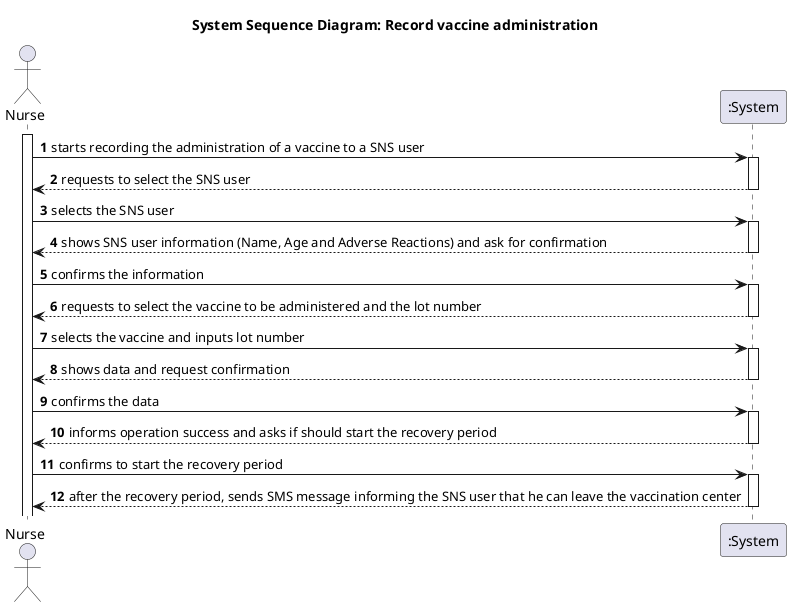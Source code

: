 @startuml US08_SSD

title System Sequence Diagram: Record vaccine administration

autonumber

actor "Nurse" as N

activate N
N -> ":System" : starts recording the administration of a vaccine to a SNS user

activate ":System"
":System" --> N : requests to select the SNS user
deactivate ":System"
N -> ":System" : selects the SNS user

activate ":System"
":System" --> N : shows SNS user information (Name, Age and Adverse Reactions) and ask for confirmation
deactivate ":System"
N -> ":System" : confirms the information

activate ":System"
":System" --> N : requests to select the vaccine to be administered and the lot number
deactivate ":System"
N -> ":System" : selects the vaccine and inputs lot number

activate ":System"
":System" --> N : shows data and request confirmation
deactivate ":System"
N -> ":System" : confirms the data

activate ":System"
":System" --> N : informs operation success and asks if should start the recovery period
deactivate ":System"
N -> ":System" : confirms to start the recovery period

activate ":System"
":System" --> N : after the recovery period, sends SMS message informing the SNS user that he can leave the vaccination center
deactivate ":System"



@enduml
